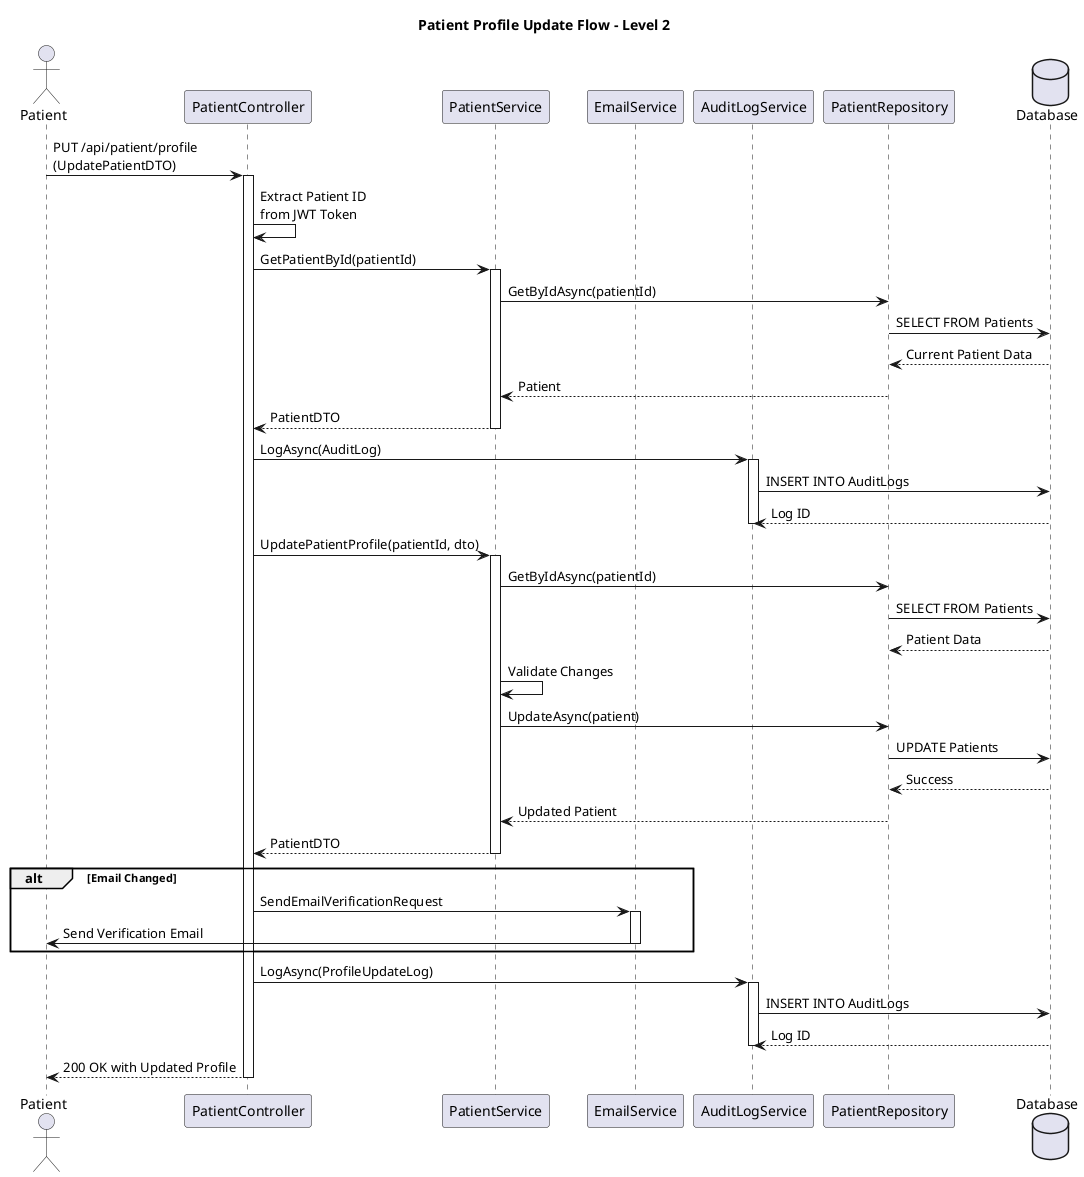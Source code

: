 @startuml
title Patient Profile Update Flow - Level 2

actor Patient
participant "PatientController" as PC
participant "PatientService" as PS
participant "EmailService" as ES
participant "AuditLogService" as ALS
participant "PatientRepository" as PR
database "Database" as DB

Patient -> PC: PUT /api/patient/profile\n(UpdatePatientDTO)
activate PC

PC -> PC: Extract Patient ID\nfrom JWT Token

PC -> PS: GetPatientById(patientId)
activate PS
PS -> PR: GetByIdAsync(patientId)
PR -> DB: SELECT FROM Patients
DB --> PR: Current Patient Data
PR --> PS: Patient
PS --> PC: PatientDTO
deactivate PS

' Create audit log for changes
PC -> ALS: LogAsync(AuditLog)
activate ALS
ALS -> DB: INSERT INTO AuditLogs
DB --> ALS: Log ID
deactivate ALS

PC -> PS: UpdatePatientProfile(patientId, dto)
activate PS

PS -> PR: GetByIdAsync(patientId)
PR -> DB: SELECT FROM Patients
DB --> PR: Patient Data

PS -> PS: Validate Changes
PS -> PR: UpdateAsync(patient)
PR -> DB: UPDATE Patients
DB --> PR: Success
PR --> PS: Updated Patient
PS --> PC: PatientDTO
deactivate PS

alt Email Changed
    PC -> ES: SendEmailVerificationRequest
    activate ES
    ES -> Patient: Send Verification Email
    deactivate ES
end

PC -> ALS: LogAsync(ProfileUpdateLog)
activate ALS
ALS -> DB: INSERT INTO AuditLogs
DB --> ALS: Log ID
deactivate ALS

PC --> Patient: 200 OK with Updated Profile
deactivate PC

@enduml